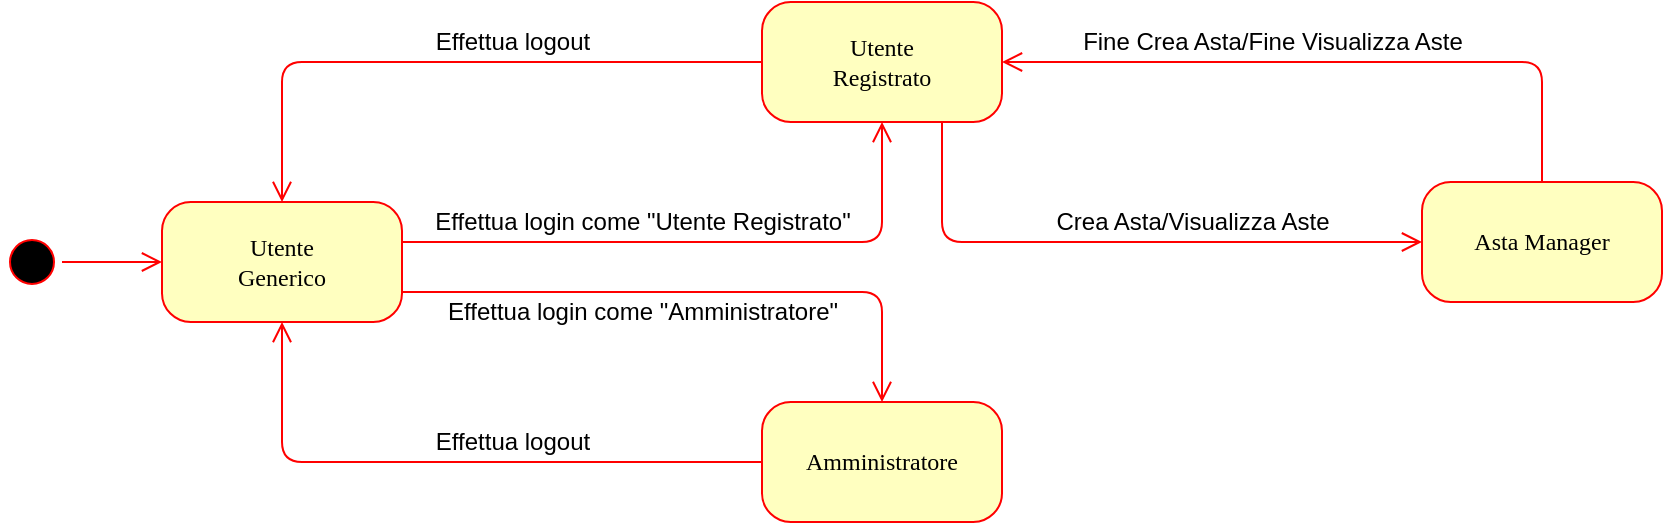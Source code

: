 <mxfile version="12.8.5" type="device"><diagram name="Page-1" id="58cdce13-f638-feb5-8d6f-7d28b1aa9fa0"><mxGraphModel dx="1108" dy="433" grid="1" gridSize="10" guides="1" tooltips="1" connect="1" arrows="1" fold="1" page="1" pageScale="1" pageWidth="1100" pageHeight="850" background="#ffffff" math="0" shadow="0"><root><mxCell id="0"/><mxCell id="1" parent="0"/><mxCell id="gG98pWW3sLT_GqZaerR0-34" value="" style="ellipse;html=1;shape=startState;fillColor=#000000;strokeColor=#ff0000;rounded=1;shadow=0;comic=0;labelBackgroundColor=none;fontFamily=Verdana;fontSize=12;fontColor=#000000;align=center;direction=south;" vertex="1" parent="1"><mxGeometry x="130" y="165" width="30" height="30" as="geometry"/></mxCell><mxCell id="gG98pWW3sLT_GqZaerR0-35" value="Utente &lt;br&gt;Registrato" style="rounded=1;whiteSpace=wrap;html=1;arcSize=24;fillColor=#ffffc0;strokeColor=#ff0000;shadow=0;comic=0;labelBackgroundColor=none;fontFamily=Verdana;fontSize=12;fontColor=#000000;align=center;" vertex="1" parent="1"><mxGeometry x="510" y="50" width="120" height="60" as="geometry"/></mxCell><mxCell id="gG98pWW3sLT_GqZaerR0-36" value="Utente&lt;br&gt;Generico" style="rounded=1;whiteSpace=wrap;html=1;arcSize=24;fillColor=#ffffc0;strokeColor=#ff0000;shadow=0;comic=0;labelBackgroundColor=none;fontFamily=Verdana;fontSize=12;fontColor=#000000;align=center;" vertex="1" parent="1"><mxGeometry x="210" y="150" width="120" height="60" as="geometry"/></mxCell><mxCell id="gG98pWW3sLT_GqZaerR0-37" style="edgeStyle=orthogonalEdgeStyle;html=1;labelBackgroundColor=none;endArrow=open;endSize=8;strokeColor=#ff0000;fontFamily=Verdana;fontSize=12;align=left;" edge="1" source="gG98pWW3sLT_GqZaerR0-34" target="gG98pWW3sLT_GqZaerR0-36" parent="1"><mxGeometry relative="1" as="geometry"/></mxCell><mxCell id="gG98pWW3sLT_GqZaerR0-38" value="Amministratore" style="rounded=1;whiteSpace=wrap;html=1;arcSize=24;fillColor=#ffffc0;strokeColor=#ff0000;shadow=0;comic=0;labelBackgroundColor=none;fontFamily=Verdana;fontSize=12;fontColor=#000000;align=center;" vertex="1" parent="1"><mxGeometry x="510" y="250" width="120" height="60" as="geometry"/></mxCell><mxCell id="gG98pWW3sLT_GqZaerR0-39" style="edgeStyle=orthogonalEdgeStyle;html=1;labelBackgroundColor=none;endArrow=open;endSize=8;strokeColor=#ff0000;fontFamily=Verdana;fontSize=12;align=left;exitX=1;exitY=0.75;exitDx=0;exitDy=0;" edge="1" source="gG98pWW3sLT_GqZaerR0-36" parent="1"><mxGeometry relative="1" as="geometry"><mxPoint x="360" y="195" as="sourcePoint"/><mxPoint x="570" y="250" as="targetPoint"/><Array as="points"><mxPoint x="570" y="195"/><mxPoint x="570" y="250"/></Array></mxGeometry></mxCell><mxCell id="gG98pWW3sLT_GqZaerR0-40" style="edgeStyle=orthogonalEdgeStyle;html=1;labelBackgroundColor=none;endArrow=open;endSize=8;strokeColor=#ff0000;fontFamily=Verdana;fontSize=12;align=left;" edge="1" parent="1"><mxGeometry relative="1" as="geometry"><mxPoint x="330" y="170" as="sourcePoint"/><mxPoint x="570" y="110" as="targetPoint"/><Array as="points"><mxPoint x="570" y="170"/><mxPoint x="570" y="110"/></Array></mxGeometry></mxCell><mxCell id="gG98pWW3sLT_GqZaerR0-41" style="edgeStyle=orthogonalEdgeStyle;html=1;labelBackgroundColor=none;endArrow=open;endSize=8;strokeColor=#ff0000;fontFamily=Verdana;fontSize=12;align=left;exitX=0;exitY=0.5;exitDx=0;exitDy=0;" edge="1" source="gG98pWW3sLT_GqZaerR0-35" parent="1"><mxGeometry relative="1" as="geometry"><mxPoint x="410" y="40" as="sourcePoint"/><mxPoint x="270" y="150" as="targetPoint"/><Array as="points"><mxPoint x="270" y="80"/></Array></mxGeometry></mxCell><mxCell id="gG98pWW3sLT_GqZaerR0-42" style="edgeStyle=orthogonalEdgeStyle;html=1;labelBackgroundColor=none;endArrow=open;endSize=8;strokeColor=#ff0000;fontFamily=Verdana;fontSize=12;align=left;exitX=0;exitY=0.5;exitDx=0;exitDy=0;entryX=0.5;entryY=1;entryDx=0;entryDy=0;" edge="1" source="gG98pWW3sLT_GqZaerR0-38" target="gG98pWW3sLT_GqZaerR0-36" parent="1"><mxGeometry relative="1" as="geometry"><mxPoint x="450" y="280" as="sourcePoint"/><mxPoint x="270" y="350" as="targetPoint"/><Array as="points"><mxPoint x="270" y="280"/></Array></mxGeometry></mxCell><mxCell id="gG98pWW3sLT_GqZaerR0-43" value="Effettua login come &quot;Utente Registrato&quot;" style="text;html=1;align=center;verticalAlign=middle;resizable=0;points=[];autosize=1;" vertex="1" parent="1"><mxGeometry x="340" y="150" width="220" height="20" as="geometry"/></mxCell><mxCell id="gG98pWW3sLT_GqZaerR0-44" value="Effettua login come &quot;Amministratore&quot;" style="text;html=1;align=center;verticalAlign=middle;resizable=0;points=[];autosize=1;" vertex="1" parent="1"><mxGeometry x="345" y="195" width="210" height="20" as="geometry"/></mxCell><mxCell id="gG98pWW3sLT_GqZaerR0-45" value="Effettua logout" style="text;html=1;align=center;verticalAlign=middle;resizable=0;points=[];autosize=1;" vertex="1" parent="1"><mxGeometry x="340" y="60" width="90" height="20" as="geometry"/></mxCell><mxCell id="gG98pWW3sLT_GqZaerR0-46" value="Effettua logout" style="text;html=1;align=center;verticalAlign=middle;resizable=0;points=[];autosize=1;" vertex="1" parent="1"><mxGeometry x="340" y="260" width="90" height="20" as="geometry"/></mxCell><mxCell id="gG98pWW3sLT_GqZaerR0-47" value="Asta Manager" style="rounded=1;whiteSpace=wrap;html=1;arcSize=24;fillColor=#ffffc0;strokeColor=#ff0000;shadow=0;comic=0;labelBackgroundColor=none;fontFamily=Verdana;fontSize=12;fontColor=#000000;align=center;" vertex="1" parent="1"><mxGeometry x="840" y="140" width="120" height="60" as="geometry"/></mxCell><mxCell id="gG98pWW3sLT_GqZaerR0-48" style="edgeStyle=orthogonalEdgeStyle;html=1;labelBackgroundColor=none;endArrow=open;endSize=8;strokeColor=#ff0000;fontFamily=Verdana;fontSize=12;align=left;exitX=0.5;exitY=0;exitDx=0;exitDy=0;entryX=1;entryY=0.5;entryDx=0;entryDy=0;" edge="1" parent="1" source="gG98pWW3sLT_GqZaerR0-47" target="gG98pWW3sLT_GqZaerR0-35"><mxGeometry relative="1" as="geometry"><mxPoint x="900" y="70" as="sourcePoint"/><mxPoint x="660" y="140" as="targetPoint"/><Array as="points"><mxPoint x="900" y="80"/></Array></mxGeometry></mxCell><mxCell id="gG98pWW3sLT_GqZaerR0-50" style="edgeStyle=orthogonalEdgeStyle;html=1;labelBackgroundColor=none;endArrow=open;endSize=8;strokeColor=#ff0000;fontFamily=Verdana;fontSize=12;align=left;exitX=1;exitY=0.75;exitDx=0;exitDy=0;entryX=0;entryY=0.5;entryDx=0;entryDy=0;" edge="1" parent="1" target="gG98pWW3sLT_GqZaerR0-47"><mxGeometry relative="1" as="geometry"><mxPoint x="600" y="110" as="sourcePoint"/><mxPoint x="790" y="170" as="targetPoint"/><Array as="points"><mxPoint x="600" y="170"/></Array></mxGeometry></mxCell><mxCell id="gG98pWW3sLT_GqZaerR0-52" value="Crea Asta/Visualizza Aste" style="text;html=1;align=center;verticalAlign=middle;resizable=0;points=[];autosize=1;" vertex="1" parent="1"><mxGeometry x="650" y="150" width="150" height="20" as="geometry"/></mxCell><mxCell id="gG98pWW3sLT_GqZaerR0-53" value="Fine Crea Asta/Fine Visualizza Aste" style="text;html=1;align=center;verticalAlign=middle;resizable=0;points=[];autosize=1;" vertex="1" parent="1"><mxGeometry x="660" y="60" width="210" height="20" as="geometry"/></mxCell></root></mxGraphModel></diagram></mxfile>